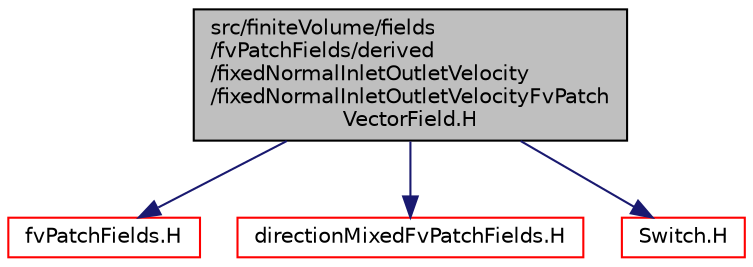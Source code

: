 digraph "src/finiteVolume/fields/fvPatchFields/derived/fixedNormalInletOutletVelocity/fixedNormalInletOutletVelocityFvPatchVectorField.H"
{
  bgcolor="transparent";
  edge [fontname="Helvetica",fontsize="10",labelfontname="Helvetica",labelfontsize="10"];
  node [fontname="Helvetica",fontsize="10",shape=record];
  Node1 [label="src/finiteVolume/fields\l/fvPatchFields/derived\l/fixedNormalInletOutletVelocity\l/fixedNormalInletOutletVelocityFvPatch\lVectorField.H",height=0.2,width=0.4,color="black", fillcolor="grey75", style="filled", fontcolor="black"];
  Node1 -> Node2 [color="midnightblue",fontsize="10",style="solid",fontname="Helvetica"];
  Node2 [label="fvPatchFields.H",height=0.2,width=0.4,color="red",URL="$a05643.html"];
  Node1 -> Node3 [color="midnightblue",fontsize="10",style="solid",fontname="Helvetica"];
  Node3 [label="directionMixedFvPatchFields.H",height=0.2,width=0.4,color="red",URL="$a05287.html"];
  Node1 -> Node4 [color="midnightblue",fontsize="10",style="solid",fontname="Helvetica"];
  Node4 [label="Switch.H",height=0.2,width=0.4,color="red",URL="$a08940.html"];
}
